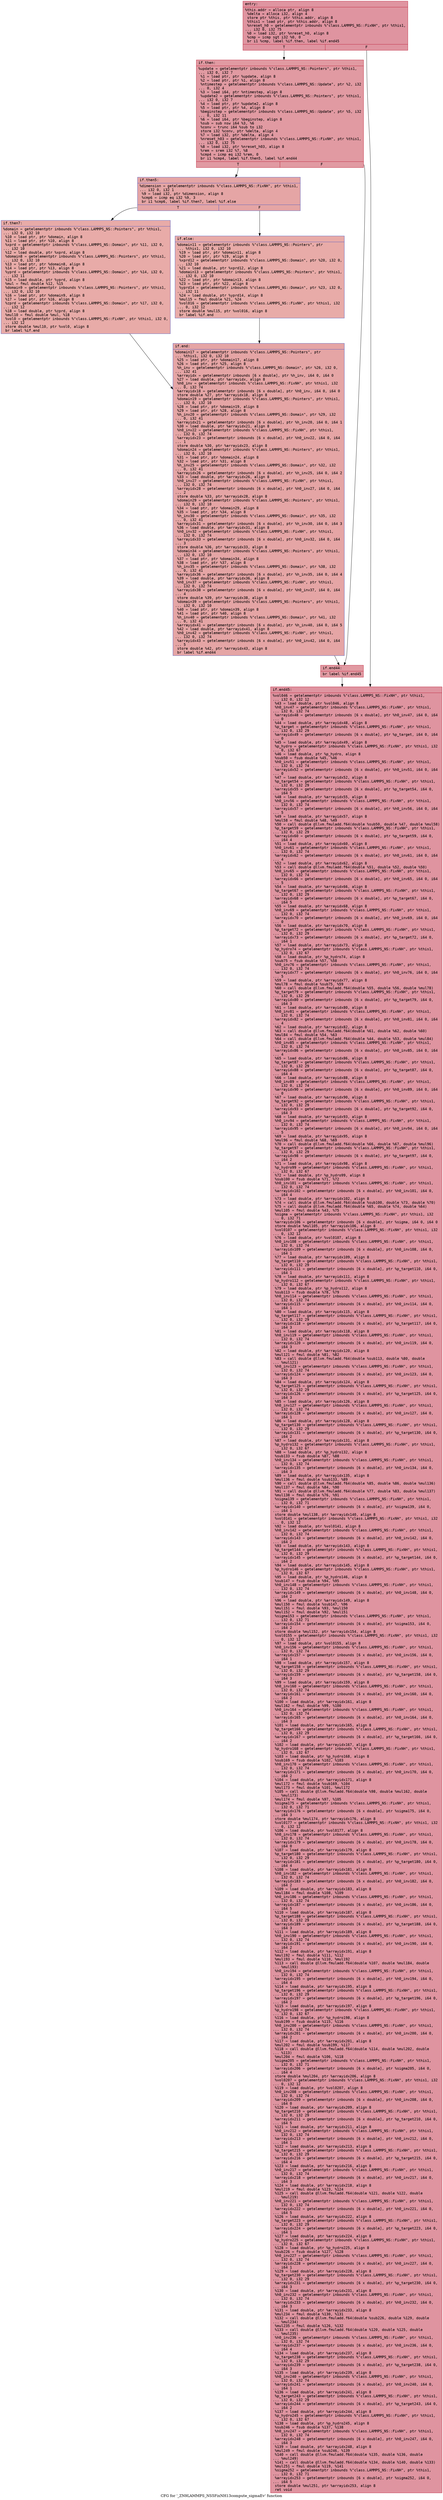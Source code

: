 digraph "CFG for '_ZN9LAMMPS_NS5FixNH13compute_sigmaEv' function" {
	label="CFG for '_ZN9LAMMPS_NS5FixNH13compute_sigmaEv' function";

	Node0x55b2c7e21ae0 [shape=record,color="#b70d28ff", style=filled, fillcolor="#b70d2870" fontname="Courier",label="{entry:\l|  %this.addr = alloca ptr, align 8\l  %delta = alloca i32, align 4\l  store ptr %this, ptr %this.addr, align 8\l  %this1 = load ptr, ptr %this.addr, align 8\l  %nreset_h0 = getelementptr inbounds %\"class.LAMMPS_NS::FixNH\", ptr %this1,\l... i32 0, i32 75\l  %0 = load i32, ptr %nreset_h0, align 8\l  %cmp = icmp sgt i32 %0, 0\l  br i1 %cmp, label %if.then, label %if.end45\l|{<s0>T|<s1>F}}"];
	Node0x55b2c7e21ae0:s0 -> Node0x55b2c7e21f10[tooltip="entry -> if.then\nProbability 62.50%" ];
	Node0x55b2c7e21ae0:s1 -> Node0x55b2c7e21f80[tooltip="entry -> if.end45\nProbability 37.50%" ];
	Node0x55b2c7e21f10 [shape=record,color="#b70d28ff", style=filled, fillcolor="#bb1b2c70" fontname="Courier",label="{if.then:\l|  %update = getelementptr inbounds %\"class.LAMMPS_NS::Pointers\", ptr %this1,\l... i32 0, i32 7\l  %1 = load ptr, ptr %update, align 8\l  %2 = load ptr, ptr %1, align 8\l  %ntimestep = getelementptr inbounds %\"class.LAMMPS_NS::Update\", ptr %2, i32\l... 0, i32 4\l  %3 = load i64, ptr %ntimestep, align 8\l  %update2 = getelementptr inbounds %\"class.LAMMPS_NS::Pointers\", ptr %this1,\l... i32 0, i32 7\l  %4 = load ptr, ptr %update2, align 8\l  %5 = load ptr, ptr %4, align 8\l  %beginstep = getelementptr inbounds %\"class.LAMMPS_NS::Update\", ptr %5, i32\l... 0, i32 11\l  %6 = load i64, ptr %beginstep, align 8\l  %sub = sub nsw i64 %3, %6\l  %conv = trunc i64 %sub to i32\l  store i32 %conv, ptr %delta, align 4\l  %7 = load i32, ptr %delta, align 4\l  %nreset_h03 = getelementptr inbounds %\"class.LAMMPS_NS::FixNH\", ptr %this1,\l... i32 0, i32 75\l  %8 = load i32, ptr %nreset_h03, align 8\l  %rem = srem i32 %7, %8\l  %cmp4 = icmp eq i32 %rem, 0\l  br i1 %cmp4, label %if.then5, label %if.end44\l|{<s0>T|<s1>F}}"];
	Node0x55b2c7e21f10:s0 -> Node0x55b2c7e25d90[tooltip="if.then -> if.then5\nProbability 37.50%" ];
	Node0x55b2c7e21f10:s1 -> Node0x55b2c7e25e10[tooltip="if.then -> if.end44\nProbability 62.50%" ];
	Node0x55b2c7e25d90 [shape=record,color="#3d50c3ff", style=filled, fillcolor="#c5333470" fontname="Courier",label="{if.then5:\l|  %dimension = getelementptr inbounds %\"class.LAMMPS_NS::FixNH\", ptr %this1,\l... i32 0, i32 1\l  %9 = load i32, ptr %dimension, align 8\l  %cmp6 = icmp eq i32 %9, 3\l  br i1 %cmp6, label %if.then7, label %if.else\l|{<s0>T|<s1>F}}"];
	Node0x55b2c7e25d90:s0 -> Node0x55b2c7e26160[tooltip="if.then5 -> if.then7\nProbability 50.00%" ];
	Node0x55b2c7e25d90:s1 -> Node0x55b2c7e261e0[tooltip="if.then5 -> if.else\nProbability 50.00%" ];
	Node0x55b2c7e26160 [shape=record,color="#3d50c3ff", style=filled, fillcolor="#cc403a70" fontname="Courier",label="{if.then7:\l|  %domain = getelementptr inbounds %\"class.LAMMPS_NS::Pointers\", ptr %this1,\l... i32 0, i32 10\l  %10 = load ptr, ptr %domain, align 8\l  %11 = load ptr, ptr %10, align 8\l  %xprd = getelementptr inbounds %\"class.LAMMPS_NS::Domain\", ptr %11, i32 0,\l... i32 10\l  %12 = load double, ptr %xprd, align 8\l  %domain8 = getelementptr inbounds %\"class.LAMMPS_NS::Pointers\", ptr %this1,\l... i32 0, i32 10\l  %13 = load ptr, ptr %domain8, align 8\l  %14 = load ptr, ptr %13, align 8\l  %yprd = getelementptr inbounds %\"class.LAMMPS_NS::Domain\", ptr %14, i32 0,\l... i32 11\l  %15 = load double, ptr %yprd, align 8\l  %mul = fmul double %12, %15\l  %domain9 = getelementptr inbounds %\"class.LAMMPS_NS::Pointers\", ptr %this1,\l... i32 0, i32 10\l  %16 = load ptr, ptr %domain9, align 8\l  %17 = load ptr, ptr %16, align 8\l  %zprd = getelementptr inbounds %\"class.LAMMPS_NS::Domain\", ptr %17, i32 0,\l... i32 12\l  %18 = load double, ptr %zprd, align 8\l  %mul10 = fmul double %mul, %18\l  %vol0 = getelementptr inbounds %\"class.LAMMPS_NS::FixNH\", ptr %this1, i32 0,\l... i32 12\l  store double %mul10, ptr %vol0, align 8\l  br label %if.end\l}"];
	Node0x55b2c7e26160 -> Node0x55b2c7e27120[tooltip="if.then7 -> if.end\nProbability 100.00%" ];
	Node0x55b2c7e261e0 [shape=record,color="#3d50c3ff", style=filled, fillcolor="#cc403a70" fontname="Courier",label="{if.else:\l|  %domain11 = getelementptr inbounds %\"class.LAMMPS_NS::Pointers\", ptr\l... %this1, i32 0, i32 10\l  %19 = load ptr, ptr %domain11, align 8\l  %20 = load ptr, ptr %19, align 8\l  %xprd12 = getelementptr inbounds %\"class.LAMMPS_NS::Domain\", ptr %20, i32 0,\l... i32 10\l  %21 = load double, ptr %xprd12, align 8\l  %domain13 = getelementptr inbounds %\"class.LAMMPS_NS::Pointers\", ptr %this1,\l... i32 0, i32 10\l  %22 = load ptr, ptr %domain13, align 8\l  %23 = load ptr, ptr %22, align 8\l  %yprd14 = getelementptr inbounds %\"class.LAMMPS_NS::Domain\", ptr %23, i32 0,\l... i32 11\l  %24 = load double, ptr %yprd14, align 8\l  %mul15 = fmul double %21, %24\l  %vol016 = getelementptr inbounds %\"class.LAMMPS_NS::FixNH\", ptr %this1, i32\l... 0, i32 12\l  store double %mul15, ptr %vol016, align 8\l  br label %if.end\l}"];
	Node0x55b2c7e261e0 -> Node0x55b2c7e27120[tooltip="if.else -> if.end\nProbability 100.00%" ];
	Node0x55b2c7e27120 [shape=record,color="#3d50c3ff", style=filled, fillcolor="#c5333470" fontname="Courier",label="{if.end:\l|  %domain17 = getelementptr inbounds %\"class.LAMMPS_NS::Pointers\", ptr\l... %this1, i32 0, i32 10\l  %25 = load ptr, ptr %domain17, align 8\l  %26 = load ptr, ptr %25, align 8\l  %h_inv = getelementptr inbounds %\"class.LAMMPS_NS::Domain\", ptr %26, i32 0,\l... i32 41\l  %arrayidx = getelementptr inbounds [6 x double], ptr %h_inv, i64 0, i64 0\l  %27 = load double, ptr %arrayidx, align 8\l  %h0_inv = getelementptr inbounds %\"class.LAMMPS_NS::FixNH\", ptr %this1, i32\l... 0, i32 74\l  %arrayidx18 = getelementptr inbounds [6 x double], ptr %h0_inv, i64 0, i64 0\l  store double %27, ptr %arrayidx18, align 8\l  %domain19 = getelementptr inbounds %\"class.LAMMPS_NS::Pointers\", ptr %this1,\l... i32 0, i32 10\l  %28 = load ptr, ptr %domain19, align 8\l  %29 = load ptr, ptr %28, align 8\l  %h_inv20 = getelementptr inbounds %\"class.LAMMPS_NS::Domain\", ptr %29, i32\l... 0, i32 41\l  %arrayidx21 = getelementptr inbounds [6 x double], ptr %h_inv20, i64 0, i64 1\l  %30 = load double, ptr %arrayidx21, align 8\l  %h0_inv22 = getelementptr inbounds %\"class.LAMMPS_NS::FixNH\", ptr %this1,\l... i32 0, i32 74\l  %arrayidx23 = getelementptr inbounds [6 x double], ptr %h0_inv22, i64 0, i64\l... 1\l  store double %30, ptr %arrayidx23, align 8\l  %domain24 = getelementptr inbounds %\"class.LAMMPS_NS::Pointers\", ptr %this1,\l... i32 0, i32 10\l  %31 = load ptr, ptr %domain24, align 8\l  %32 = load ptr, ptr %31, align 8\l  %h_inv25 = getelementptr inbounds %\"class.LAMMPS_NS::Domain\", ptr %32, i32\l... 0, i32 41\l  %arrayidx26 = getelementptr inbounds [6 x double], ptr %h_inv25, i64 0, i64 2\l  %33 = load double, ptr %arrayidx26, align 8\l  %h0_inv27 = getelementptr inbounds %\"class.LAMMPS_NS::FixNH\", ptr %this1,\l... i32 0, i32 74\l  %arrayidx28 = getelementptr inbounds [6 x double], ptr %h0_inv27, i64 0, i64\l... 2\l  store double %33, ptr %arrayidx28, align 8\l  %domain29 = getelementptr inbounds %\"class.LAMMPS_NS::Pointers\", ptr %this1,\l... i32 0, i32 10\l  %34 = load ptr, ptr %domain29, align 8\l  %35 = load ptr, ptr %34, align 8\l  %h_inv30 = getelementptr inbounds %\"class.LAMMPS_NS::Domain\", ptr %35, i32\l... 0, i32 41\l  %arrayidx31 = getelementptr inbounds [6 x double], ptr %h_inv30, i64 0, i64 3\l  %36 = load double, ptr %arrayidx31, align 8\l  %h0_inv32 = getelementptr inbounds %\"class.LAMMPS_NS::FixNH\", ptr %this1,\l... i32 0, i32 74\l  %arrayidx33 = getelementptr inbounds [6 x double], ptr %h0_inv32, i64 0, i64\l... 3\l  store double %36, ptr %arrayidx33, align 8\l  %domain34 = getelementptr inbounds %\"class.LAMMPS_NS::Pointers\", ptr %this1,\l... i32 0, i32 10\l  %37 = load ptr, ptr %domain34, align 8\l  %38 = load ptr, ptr %37, align 8\l  %h_inv35 = getelementptr inbounds %\"class.LAMMPS_NS::Domain\", ptr %38, i32\l... 0, i32 41\l  %arrayidx36 = getelementptr inbounds [6 x double], ptr %h_inv35, i64 0, i64 4\l  %39 = load double, ptr %arrayidx36, align 8\l  %h0_inv37 = getelementptr inbounds %\"class.LAMMPS_NS::FixNH\", ptr %this1,\l... i32 0, i32 74\l  %arrayidx38 = getelementptr inbounds [6 x double], ptr %h0_inv37, i64 0, i64\l... 4\l  store double %39, ptr %arrayidx38, align 8\l  %domain39 = getelementptr inbounds %\"class.LAMMPS_NS::Pointers\", ptr %this1,\l... i32 0, i32 10\l  %40 = load ptr, ptr %domain39, align 8\l  %41 = load ptr, ptr %40, align 8\l  %h_inv40 = getelementptr inbounds %\"class.LAMMPS_NS::Domain\", ptr %41, i32\l... 0, i32 41\l  %arrayidx41 = getelementptr inbounds [6 x double], ptr %h_inv40, i64 0, i64 5\l  %42 = load double, ptr %arrayidx41, align 8\l  %h0_inv42 = getelementptr inbounds %\"class.LAMMPS_NS::FixNH\", ptr %this1,\l... i32 0, i32 74\l  %arrayidx43 = getelementptr inbounds [6 x double], ptr %h0_inv42, i64 0, i64\l... 5\l  store double %42, ptr %arrayidx43, align 8\l  br label %if.end44\l}"];
	Node0x55b2c7e27120 -> Node0x55b2c7e25e10[tooltip="if.end -> if.end44\nProbability 100.00%" ];
	Node0x55b2c7e25e10 [shape=record,color="#b70d28ff", style=filled, fillcolor="#bb1b2c70" fontname="Courier",label="{if.end44:\l|  br label %if.end45\l}"];
	Node0x55b2c7e25e10 -> Node0x55b2c7e21f80[tooltip="if.end44 -> if.end45\nProbability 100.00%" ];
	Node0x55b2c7e21f80 [shape=record,color="#b70d28ff", style=filled, fillcolor="#b70d2870" fontname="Courier",label="{if.end45:\l|  %vol046 = getelementptr inbounds %\"class.LAMMPS_NS::FixNH\", ptr %this1,\l... i32 0, i32 12\l  %43 = load double, ptr %vol046, align 8\l  %h0_inv47 = getelementptr inbounds %\"class.LAMMPS_NS::FixNH\", ptr %this1,\l... i32 0, i32 74\l  %arrayidx48 = getelementptr inbounds [6 x double], ptr %h0_inv47, i64 0, i64\l... 0\l  %44 = load double, ptr %arrayidx48, align 8\l  %p_target = getelementptr inbounds %\"class.LAMMPS_NS::FixNH\", ptr %this1,\l... i32 0, i32 29\l  %arrayidx49 = getelementptr inbounds [6 x double], ptr %p_target, i64 0, i64\l... 0\l  %45 = load double, ptr %arrayidx49, align 8\l  %p_hydro = getelementptr inbounds %\"class.LAMMPS_NS::FixNH\", ptr %this1, i32\l... 0, i32 67\l  %46 = load double, ptr %p_hydro, align 8\l  %sub50 = fsub double %45, %46\l  %h0_inv51 = getelementptr inbounds %\"class.LAMMPS_NS::FixNH\", ptr %this1,\l... i32 0, i32 74\l  %arrayidx52 = getelementptr inbounds [6 x double], ptr %h0_inv51, i64 0, i64\l... 0\l  %47 = load double, ptr %arrayidx52, align 8\l  %p_target54 = getelementptr inbounds %\"class.LAMMPS_NS::FixNH\", ptr %this1,\l... i32 0, i32 29\l  %arrayidx55 = getelementptr inbounds [6 x double], ptr %p_target54, i64 0,\l... i64 5\l  %48 = load double, ptr %arrayidx55, align 8\l  %h0_inv56 = getelementptr inbounds %\"class.LAMMPS_NS::FixNH\", ptr %this1,\l... i32 0, i32 74\l  %arrayidx57 = getelementptr inbounds [6 x double], ptr %h0_inv56, i64 0, i64\l... 5\l  %49 = load double, ptr %arrayidx57, align 8\l  %mul58 = fmul double %48, %49\l  %50 = call double @llvm.fmuladd.f64(double %sub50, double %47, double %mul58)\l  %p_target59 = getelementptr inbounds %\"class.LAMMPS_NS::FixNH\", ptr %this1,\l... i32 0, i32 29\l  %arrayidx60 = getelementptr inbounds [6 x double], ptr %p_target59, i64 0,\l... i64 4\l  %51 = load double, ptr %arrayidx60, align 8\l  %h0_inv61 = getelementptr inbounds %\"class.LAMMPS_NS::FixNH\", ptr %this1,\l... i32 0, i32 74\l  %arrayidx62 = getelementptr inbounds [6 x double], ptr %h0_inv61, i64 0, i64\l... 4\l  %52 = load double, ptr %arrayidx62, align 8\l  %53 = call double @llvm.fmuladd.f64(double %51, double %52, double %50)\l  %h0_inv65 = getelementptr inbounds %\"class.LAMMPS_NS::FixNH\", ptr %this1,\l... i32 0, i32 74\l  %arrayidx66 = getelementptr inbounds [6 x double], ptr %h0_inv65, i64 0, i64\l... 5\l  %54 = load double, ptr %arrayidx66, align 8\l  %p_target67 = getelementptr inbounds %\"class.LAMMPS_NS::FixNH\", ptr %this1,\l... i32 0, i32 29\l  %arrayidx68 = getelementptr inbounds [6 x double], ptr %p_target67, i64 0,\l... i64 5\l  %55 = load double, ptr %arrayidx68, align 8\l  %h0_inv69 = getelementptr inbounds %\"class.LAMMPS_NS::FixNH\", ptr %this1,\l... i32 0, i32 74\l  %arrayidx70 = getelementptr inbounds [6 x double], ptr %h0_inv69, i64 0, i64\l... 0\l  %56 = load double, ptr %arrayidx70, align 8\l  %p_target72 = getelementptr inbounds %\"class.LAMMPS_NS::FixNH\", ptr %this1,\l... i32 0, i32 29\l  %arrayidx73 = getelementptr inbounds [6 x double], ptr %p_target72, i64 0,\l... i64 1\l  %57 = load double, ptr %arrayidx73, align 8\l  %p_hydro74 = getelementptr inbounds %\"class.LAMMPS_NS::FixNH\", ptr %this1,\l... i32 0, i32 67\l  %58 = load double, ptr %p_hydro74, align 8\l  %sub75 = fsub double %57, %58\l  %h0_inv76 = getelementptr inbounds %\"class.LAMMPS_NS::FixNH\", ptr %this1,\l... i32 0, i32 74\l  %arrayidx77 = getelementptr inbounds [6 x double], ptr %h0_inv76, i64 0, i64\l... 5\l  %59 = load double, ptr %arrayidx77, align 8\l  %mul78 = fmul double %sub75, %59\l  %60 = call double @llvm.fmuladd.f64(double %55, double %56, double %mul78)\l  %p_target79 = getelementptr inbounds %\"class.LAMMPS_NS::FixNH\", ptr %this1,\l... i32 0, i32 29\l  %arrayidx80 = getelementptr inbounds [6 x double], ptr %p_target79, i64 0,\l... i64 3\l  %61 = load double, ptr %arrayidx80, align 8\l  %h0_inv81 = getelementptr inbounds %\"class.LAMMPS_NS::FixNH\", ptr %this1,\l... i32 0, i32 74\l  %arrayidx82 = getelementptr inbounds [6 x double], ptr %h0_inv81, i64 0, i64\l... 4\l  %62 = load double, ptr %arrayidx82, align 8\l  %63 = call double @llvm.fmuladd.f64(double %61, double %62, double %60)\l  %mul84 = fmul double %54, %63\l  %64 = call double @llvm.fmuladd.f64(double %44, double %53, double %mul84)\l  %h0_inv85 = getelementptr inbounds %\"class.LAMMPS_NS::FixNH\", ptr %this1,\l... i32 0, i32 74\l  %arrayidx86 = getelementptr inbounds [6 x double], ptr %h0_inv85, i64 0, i64\l... 4\l  %65 = load double, ptr %arrayidx86, align 8\l  %p_target87 = getelementptr inbounds %\"class.LAMMPS_NS::FixNH\", ptr %this1,\l... i32 0, i32 29\l  %arrayidx88 = getelementptr inbounds [6 x double], ptr %p_target87, i64 0,\l... i64 4\l  %66 = load double, ptr %arrayidx88, align 8\l  %h0_inv89 = getelementptr inbounds %\"class.LAMMPS_NS::FixNH\", ptr %this1,\l... i32 0, i32 74\l  %arrayidx90 = getelementptr inbounds [6 x double], ptr %h0_inv89, i64 0, i64\l... 0\l  %67 = load double, ptr %arrayidx90, align 8\l  %p_target92 = getelementptr inbounds %\"class.LAMMPS_NS::FixNH\", ptr %this1,\l... i32 0, i32 29\l  %arrayidx93 = getelementptr inbounds [6 x double], ptr %p_target92, i64 0,\l... i64 3\l  %68 = load double, ptr %arrayidx93, align 8\l  %h0_inv94 = getelementptr inbounds %\"class.LAMMPS_NS::FixNH\", ptr %this1,\l... i32 0, i32 74\l  %arrayidx95 = getelementptr inbounds [6 x double], ptr %h0_inv94, i64 0, i64\l... 5\l  %69 = load double, ptr %arrayidx95, align 8\l  %mul96 = fmul double %68, %69\l  %70 = call double @llvm.fmuladd.f64(double %66, double %67, double %mul96)\l  %p_target97 = getelementptr inbounds %\"class.LAMMPS_NS::FixNH\", ptr %this1,\l... i32 0, i32 29\l  %arrayidx98 = getelementptr inbounds [6 x double], ptr %p_target97, i64 0,\l... i64 2\l  %71 = load double, ptr %arrayidx98, align 8\l  %p_hydro99 = getelementptr inbounds %\"class.LAMMPS_NS::FixNH\", ptr %this1,\l... i32 0, i32 67\l  %72 = load double, ptr %p_hydro99, align 8\l  %sub100 = fsub double %71, %72\l  %h0_inv101 = getelementptr inbounds %\"class.LAMMPS_NS::FixNH\", ptr %this1,\l... i32 0, i32 74\l  %arrayidx102 = getelementptr inbounds [6 x double], ptr %h0_inv101, i64 0,\l... i64 4\l  %73 = load double, ptr %arrayidx102, align 8\l  %74 = call double @llvm.fmuladd.f64(double %sub100, double %73, double %70)\l  %75 = call double @llvm.fmuladd.f64(double %65, double %74, double %64)\l  %mul105 = fmul double %43, %75\l  %sigma = getelementptr inbounds %\"class.LAMMPS_NS::FixNH\", ptr %this1, i32\l... 0, i32 71\l  %arrayidx106 = getelementptr inbounds [6 x double], ptr %sigma, i64 0, i64 0\l  store double %mul105, ptr %arrayidx106, align 8\l  %vol0107 = getelementptr inbounds %\"class.LAMMPS_NS::FixNH\", ptr %this1, i32\l... 0, i32 12\l  %76 = load double, ptr %vol0107, align 8\l  %h0_inv108 = getelementptr inbounds %\"class.LAMMPS_NS::FixNH\", ptr %this1,\l... i32 0, i32 74\l  %arrayidx109 = getelementptr inbounds [6 x double], ptr %h0_inv108, i64 0,\l... i64 1\l  %77 = load double, ptr %arrayidx109, align 8\l  %p_target110 = getelementptr inbounds %\"class.LAMMPS_NS::FixNH\", ptr %this1,\l... i32 0, i32 29\l  %arrayidx111 = getelementptr inbounds [6 x double], ptr %p_target110, i64 0,\l... i64 1\l  %78 = load double, ptr %arrayidx111, align 8\l  %p_hydro112 = getelementptr inbounds %\"class.LAMMPS_NS::FixNH\", ptr %this1,\l... i32 0, i32 67\l  %79 = load double, ptr %p_hydro112, align 8\l  %sub113 = fsub double %78, %79\l  %h0_inv114 = getelementptr inbounds %\"class.LAMMPS_NS::FixNH\", ptr %this1,\l... i32 0, i32 74\l  %arrayidx115 = getelementptr inbounds [6 x double], ptr %h0_inv114, i64 0,\l... i64 1\l  %80 = load double, ptr %arrayidx115, align 8\l  %p_target117 = getelementptr inbounds %\"class.LAMMPS_NS::FixNH\", ptr %this1,\l... i32 0, i32 29\l  %arrayidx118 = getelementptr inbounds [6 x double], ptr %p_target117, i64 0,\l... i64 3\l  %81 = load double, ptr %arrayidx118, align 8\l  %h0_inv119 = getelementptr inbounds %\"class.LAMMPS_NS::FixNH\", ptr %this1,\l... i32 0, i32 74\l  %arrayidx120 = getelementptr inbounds [6 x double], ptr %h0_inv119, i64 0,\l... i64 3\l  %82 = load double, ptr %arrayidx120, align 8\l  %mul121 = fmul double %81, %82\l  %83 = call double @llvm.fmuladd.f64(double %sub113, double %80, double\l... %mul121)\l  %h0_inv123 = getelementptr inbounds %\"class.LAMMPS_NS::FixNH\", ptr %this1,\l... i32 0, i32 74\l  %arrayidx124 = getelementptr inbounds [6 x double], ptr %h0_inv123, i64 0,\l... i64 3\l  %84 = load double, ptr %arrayidx124, align 8\l  %p_target125 = getelementptr inbounds %\"class.LAMMPS_NS::FixNH\", ptr %this1,\l... i32 0, i32 29\l  %arrayidx126 = getelementptr inbounds [6 x double], ptr %p_target125, i64 0,\l... i64 3\l  %85 = load double, ptr %arrayidx126, align 8\l  %h0_inv127 = getelementptr inbounds %\"class.LAMMPS_NS::FixNH\", ptr %this1,\l... i32 0, i32 74\l  %arrayidx128 = getelementptr inbounds [6 x double], ptr %h0_inv127, i64 0,\l... i64 1\l  %86 = load double, ptr %arrayidx128, align 8\l  %p_target130 = getelementptr inbounds %\"class.LAMMPS_NS::FixNH\", ptr %this1,\l... i32 0, i32 29\l  %arrayidx131 = getelementptr inbounds [6 x double], ptr %p_target130, i64 0,\l... i64 2\l  %87 = load double, ptr %arrayidx131, align 8\l  %p_hydro132 = getelementptr inbounds %\"class.LAMMPS_NS::FixNH\", ptr %this1,\l... i32 0, i32 67\l  %88 = load double, ptr %p_hydro132, align 8\l  %sub133 = fsub double %87, %88\l  %h0_inv134 = getelementptr inbounds %\"class.LAMMPS_NS::FixNH\", ptr %this1,\l... i32 0, i32 74\l  %arrayidx135 = getelementptr inbounds [6 x double], ptr %h0_inv134, i64 0,\l... i64 3\l  %89 = load double, ptr %arrayidx135, align 8\l  %mul136 = fmul double %sub133, %89\l  %90 = call double @llvm.fmuladd.f64(double %85, double %86, double %mul136)\l  %mul137 = fmul double %84, %90\l  %91 = call double @llvm.fmuladd.f64(double %77, double %83, double %mul137)\l  %mul138 = fmul double %76, %91\l  %sigma139 = getelementptr inbounds %\"class.LAMMPS_NS::FixNH\", ptr %this1,\l... i32 0, i32 71\l  %arrayidx140 = getelementptr inbounds [6 x double], ptr %sigma139, i64 0,\l... i64 1\l  store double %mul138, ptr %arrayidx140, align 8\l  %vol0141 = getelementptr inbounds %\"class.LAMMPS_NS::FixNH\", ptr %this1, i32\l... 0, i32 12\l  %92 = load double, ptr %vol0141, align 8\l  %h0_inv142 = getelementptr inbounds %\"class.LAMMPS_NS::FixNH\", ptr %this1,\l... i32 0, i32 74\l  %arrayidx143 = getelementptr inbounds [6 x double], ptr %h0_inv142, i64 0,\l... i64 2\l  %93 = load double, ptr %arrayidx143, align 8\l  %p_target144 = getelementptr inbounds %\"class.LAMMPS_NS::FixNH\", ptr %this1,\l... i32 0, i32 29\l  %arrayidx145 = getelementptr inbounds [6 x double], ptr %p_target144, i64 0,\l... i64 2\l  %94 = load double, ptr %arrayidx145, align 8\l  %p_hydro146 = getelementptr inbounds %\"class.LAMMPS_NS::FixNH\", ptr %this1,\l... i32 0, i32 67\l  %95 = load double, ptr %p_hydro146, align 8\l  %sub147 = fsub double %94, %95\l  %h0_inv148 = getelementptr inbounds %\"class.LAMMPS_NS::FixNH\", ptr %this1,\l... i32 0, i32 74\l  %arrayidx149 = getelementptr inbounds [6 x double], ptr %h0_inv148, i64 0,\l... i64 2\l  %96 = load double, ptr %arrayidx149, align 8\l  %mul150 = fmul double %sub147, %96\l  %mul151 = fmul double %93, %mul150\l  %mul152 = fmul double %92, %mul151\l  %sigma153 = getelementptr inbounds %\"class.LAMMPS_NS::FixNH\", ptr %this1,\l... i32 0, i32 71\l  %arrayidx154 = getelementptr inbounds [6 x double], ptr %sigma153, i64 0,\l... i64 2\l  store double %mul152, ptr %arrayidx154, align 8\l  %vol0155 = getelementptr inbounds %\"class.LAMMPS_NS::FixNH\", ptr %this1, i32\l... 0, i32 12\l  %97 = load double, ptr %vol0155, align 8\l  %h0_inv156 = getelementptr inbounds %\"class.LAMMPS_NS::FixNH\", ptr %this1,\l... i32 0, i32 74\l  %arrayidx157 = getelementptr inbounds [6 x double], ptr %h0_inv156, i64 0,\l... i64 1\l  %98 = load double, ptr %arrayidx157, align 8\l  %p_target158 = getelementptr inbounds %\"class.LAMMPS_NS::FixNH\", ptr %this1,\l... i32 0, i32 29\l  %arrayidx159 = getelementptr inbounds [6 x double], ptr %p_target158, i64 0,\l... i64 3\l  %99 = load double, ptr %arrayidx159, align 8\l  %h0_inv160 = getelementptr inbounds %\"class.LAMMPS_NS::FixNH\", ptr %this1,\l... i32 0, i32 74\l  %arrayidx161 = getelementptr inbounds [6 x double], ptr %h0_inv160, i64 0,\l... i64 2\l  %100 = load double, ptr %arrayidx161, align 8\l  %mul162 = fmul double %99, %100\l  %h0_inv164 = getelementptr inbounds %\"class.LAMMPS_NS::FixNH\", ptr %this1,\l... i32 0, i32 74\l  %arrayidx165 = getelementptr inbounds [6 x double], ptr %h0_inv164, i64 0,\l... i64 3\l  %101 = load double, ptr %arrayidx165, align 8\l  %p_target166 = getelementptr inbounds %\"class.LAMMPS_NS::FixNH\", ptr %this1,\l... i32 0, i32 29\l  %arrayidx167 = getelementptr inbounds [6 x double], ptr %p_target166, i64 0,\l... i64 2\l  %102 = load double, ptr %arrayidx167, align 8\l  %p_hydro168 = getelementptr inbounds %\"class.LAMMPS_NS::FixNH\", ptr %this1,\l... i32 0, i32 67\l  %103 = load double, ptr %p_hydro168, align 8\l  %sub169 = fsub double %102, %103\l  %h0_inv170 = getelementptr inbounds %\"class.LAMMPS_NS::FixNH\", ptr %this1,\l... i32 0, i32 74\l  %arrayidx171 = getelementptr inbounds [6 x double], ptr %h0_inv170, i64 0,\l... i64 2\l  %104 = load double, ptr %arrayidx171, align 8\l  %mul172 = fmul double %sub169, %104\l  %mul173 = fmul double %101, %mul172\l  %105 = call double @llvm.fmuladd.f64(double %98, double %mul162, double\l... %mul173)\l  %mul174 = fmul double %97, %105\l  %sigma175 = getelementptr inbounds %\"class.LAMMPS_NS::FixNH\", ptr %this1,\l... i32 0, i32 71\l  %arrayidx176 = getelementptr inbounds [6 x double], ptr %sigma175, i64 0,\l... i64 3\l  store double %mul174, ptr %arrayidx176, align 8\l  %vol0177 = getelementptr inbounds %\"class.LAMMPS_NS::FixNH\", ptr %this1, i32\l... 0, i32 12\l  %106 = load double, ptr %vol0177, align 8\l  %h0_inv178 = getelementptr inbounds %\"class.LAMMPS_NS::FixNH\", ptr %this1,\l... i32 0, i32 74\l  %arrayidx179 = getelementptr inbounds [6 x double], ptr %h0_inv178, i64 0,\l... i64 0\l  %107 = load double, ptr %arrayidx179, align 8\l  %p_target180 = getelementptr inbounds %\"class.LAMMPS_NS::FixNH\", ptr %this1,\l... i32 0, i32 29\l  %arrayidx181 = getelementptr inbounds [6 x double], ptr %p_target180, i64 0,\l... i64 4\l  %108 = load double, ptr %arrayidx181, align 8\l  %h0_inv182 = getelementptr inbounds %\"class.LAMMPS_NS::FixNH\", ptr %this1,\l... i32 0, i32 74\l  %arrayidx183 = getelementptr inbounds [6 x double], ptr %h0_inv182, i64 0,\l... i64 2\l  %109 = load double, ptr %arrayidx183, align 8\l  %mul184 = fmul double %108, %109\l  %h0_inv186 = getelementptr inbounds %\"class.LAMMPS_NS::FixNH\", ptr %this1,\l... i32 0, i32 74\l  %arrayidx187 = getelementptr inbounds [6 x double], ptr %h0_inv186, i64 0,\l... i64 5\l  %110 = load double, ptr %arrayidx187, align 8\l  %p_target188 = getelementptr inbounds %\"class.LAMMPS_NS::FixNH\", ptr %this1,\l... i32 0, i32 29\l  %arrayidx189 = getelementptr inbounds [6 x double], ptr %p_target188, i64 0,\l... i64 3\l  %111 = load double, ptr %arrayidx189, align 8\l  %h0_inv190 = getelementptr inbounds %\"class.LAMMPS_NS::FixNH\", ptr %this1,\l... i32 0, i32 74\l  %arrayidx191 = getelementptr inbounds [6 x double], ptr %h0_inv190, i64 0,\l... i64 2\l  %112 = load double, ptr %arrayidx191, align 8\l  %mul192 = fmul double %111, %112\l  %mul193 = fmul double %110, %mul192\l  %113 = call double @llvm.fmuladd.f64(double %107, double %mul184, double\l... %mul193)\l  %h0_inv194 = getelementptr inbounds %\"class.LAMMPS_NS::FixNH\", ptr %this1,\l... i32 0, i32 74\l  %arrayidx195 = getelementptr inbounds [6 x double], ptr %h0_inv194, i64 0,\l... i64 4\l  %114 = load double, ptr %arrayidx195, align 8\l  %p_target196 = getelementptr inbounds %\"class.LAMMPS_NS::FixNH\", ptr %this1,\l... i32 0, i32 29\l  %arrayidx197 = getelementptr inbounds [6 x double], ptr %p_target196, i64 0,\l... i64 2\l  %115 = load double, ptr %arrayidx197, align 8\l  %p_hydro198 = getelementptr inbounds %\"class.LAMMPS_NS::FixNH\", ptr %this1,\l... i32 0, i32 67\l  %116 = load double, ptr %p_hydro198, align 8\l  %sub199 = fsub double %115, %116\l  %h0_inv200 = getelementptr inbounds %\"class.LAMMPS_NS::FixNH\", ptr %this1,\l... i32 0, i32 74\l  %arrayidx201 = getelementptr inbounds [6 x double], ptr %h0_inv200, i64 0,\l... i64 2\l  %117 = load double, ptr %arrayidx201, align 8\l  %mul202 = fmul double %sub199, %117\l  %118 = call double @llvm.fmuladd.f64(double %114, double %mul202, double\l... %113)\l  %mul204 = fmul double %106, %118\l  %sigma205 = getelementptr inbounds %\"class.LAMMPS_NS::FixNH\", ptr %this1,\l... i32 0, i32 71\l  %arrayidx206 = getelementptr inbounds [6 x double], ptr %sigma205, i64 0,\l... i64 4\l  store double %mul204, ptr %arrayidx206, align 8\l  %vol0207 = getelementptr inbounds %\"class.LAMMPS_NS::FixNH\", ptr %this1, i32\l... 0, i32 12\l  %119 = load double, ptr %vol0207, align 8\l  %h0_inv208 = getelementptr inbounds %\"class.LAMMPS_NS::FixNH\", ptr %this1,\l... i32 0, i32 74\l  %arrayidx209 = getelementptr inbounds [6 x double], ptr %h0_inv208, i64 0,\l... i64 0\l  %120 = load double, ptr %arrayidx209, align 8\l  %p_target210 = getelementptr inbounds %\"class.LAMMPS_NS::FixNH\", ptr %this1,\l... i32 0, i32 29\l  %arrayidx211 = getelementptr inbounds [6 x double], ptr %p_target210, i64 0,\l... i64 5\l  %121 = load double, ptr %arrayidx211, align 8\l  %h0_inv212 = getelementptr inbounds %\"class.LAMMPS_NS::FixNH\", ptr %this1,\l... i32 0, i32 74\l  %arrayidx213 = getelementptr inbounds [6 x double], ptr %h0_inv212, i64 0,\l... i64 1\l  %122 = load double, ptr %arrayidx213, align 8\l  %p_target215 = getelementptr inbounds %\"class.LAMMPS_NS::FixNH\", ptr %this1,\l... i32 0, i32 29\l  %arrayidx216 = getelementptr inbounds [6 x double], ptr %p_target215, i64 0,\l... i64 4\l  %123 = load double, ptr %arrayidx216, align 8\l  %h0_inv217 = getelementptr inbounds %\"class.LAMMPS_NS::FixNH\", ptr %this1,\l... i32 0, i32 74\l  %arrayidx218 = getelementptr inbounds [6 x double], ptr %h0_inv217, i64 0,\l... i64 3\l  %124 = load double, ptr %arrayidx218, align 8\l  %mul219 = fmul double %123, %124\l  %125 = call double @llvm.fmuladd.f64(double %121, double %122, double\l... %mul219)\l  %h0_inv221 = getelementptr inbounds %\"class.LAMMPS_NS::FixNH\", ptr %this1,\l... i32 0, i32 74\l  %arrayidx222 = getelementptr inbounds [6 x double], ptr %h0_inv221, i64 0,\l... i64 5\l  %126 = load double, ptr %arrayidx222, align 8\l  %p_target223 = getelementptr inbounds %\"class.LAMMPS_NS::FixNH\", ptr %this1,\l... i32 0, i32 29\l  %arrayidx224 = getelementptr inbounds [6 x double], ptr %p_target223, i64 0,\l... i64 1\l  %127 = load double, ptr %arrayidx224, align 8\l  %p_hydro225 = getelementptr inbounds %\"class.LAMMPS_NS::FixNH\", ptr %this1,\l... i32 0, i32 67\l  %128 = load double, ptr %p_hydro225, align 8\l  %sub226 = fsub double %127, %128\l  %h0_inv227 = getelementptr inbounds %\"class.LAMMPS_NS::FixNH\", ptr %this1,\l... i32 0, i32 74\l  %arrayidx228 = getelementptr inbounds [6 x double], ptr %h0_inv227, i64 0,\l... i64 1\l  %129 = load double, ptr %arrayidx228, align 8\l  %p_target230 = getelementptr inbounds %\"class.LAMMPS_NS::FixNH\", ptr %this1,\l... i32 0, i32 29\l  %arrayidx231 = getelementptr inbounds [6 x double], ptr %p_target230, i64 0,\l... i64 3\l  %130 = load double, ptr %arrayidx231, align 8\l  %h0_inv232 = getelementptr inbounds %\"class.LAMMPS_NS::FixNH\", ptr %this1,\l... i32 0, i32 74\l  %arrayidx233 = getelementptr inbounds [6 x double], ptr %h0_inv232, i64 0,\l... i64 3\l  %131 = load double, ptr %arrayidx233, align 8\l  %mul234 = fmul double %130, %131\l  %132 = call double @llvm.fmuladd.f64(double %sub226, double %129, double\l... %mul234)\l  %mul235 = fmul double %126, %132\l  %133 = call double @llvm.fmuladd.f64(double %120, double %125, double\l... %mul235)\l  %h0_inv236 = getelementptr inbounds %\"class.LAMMPS_NS::FixNH\", ptr %this1,\l... i32 0, i32 74\l  %arrayidx237 = getelementptr inbounds [6 x double], ptr %h0_inv236, i64 0,\l... i64 4\l  %134 = load double, ptr %arrayidx237, align 8\l  %p_target238 = getelementptr inbounds %\"class.LAMMPS_NS::FixNH\", ptr %this1,\l... i32 0, i32 29\l  %arrayidx239 = getelementptr inbounds [6 x double], ptr %p_target238, i64 0,\l... i64 3\l  %135 = load double, ptr %arrayidx239, align 8\l  %h0_inv240 = getelementptr inbounds %\"class.LAMMPS_NS::FixNH\", ptr %this1,\l... i32 0, i32 74\l  %arrayidx241 = getelementptr inbounds [6 x double], ptr %h0_inv240, i64 0,\l... i64 1\l  %136 = load double, ptr %arrayidx241, align 8\l  %p_target243 = getelementptr inbounds %\"class.LAMMPS_NS::FixNH\", ptr %this1,\l... i32 0, i32 29\l  %arrayidx244 = getelementptr inbounds [6 x double], ptr %p_target243, i64 0,\l... i64 2\l  %137 = load double, ptr %arrayidx244, align 8\l  %p_hydro245 = getelementptr inbounds %\"class.LAMMPS_NS::FixNH\", ptr %this1,\l... i32 0, i32 67\l  %138 = load double, ptr %p_hydro245, align 8\l  %sub246 = fsub double %137, %138\l  %h0_inv247 = getelementptr inbounds %\"class.LAMMPS_NS::FixNH\", ptr %this1,\l... i32 0, i32 74\l  %arrayidx248 = getelementptr inbounds [6 x double], ptr %h0_inv247, i64 0,\l... i64 3\l  %139 = load double, ptr %arrayidx248, align 8\l  %mul249 = fmul double %sub246, %139\l  %140 = call double @llvm.fmuladd.f64(double %135, double %136, double\l... %mul249)\l  %141 = call double @llvm.fmuladd.f64(double %134, double %140, double %133)\l  %mul251 = fmul double %119, %141\l  %sigma252 = getelementptr inbounds %\"class.LAMMPS_NS::FixNH\", ptr %this1,\l... i32 0, i32 71\l  %arrayidx253 = getelementptr inbounds [6 x double], ptr %sigma252, i64 0,\l... i64 5\l  store double %mul251, ptr %arrayidx253, align 8\l  ret void\l}"];
}
